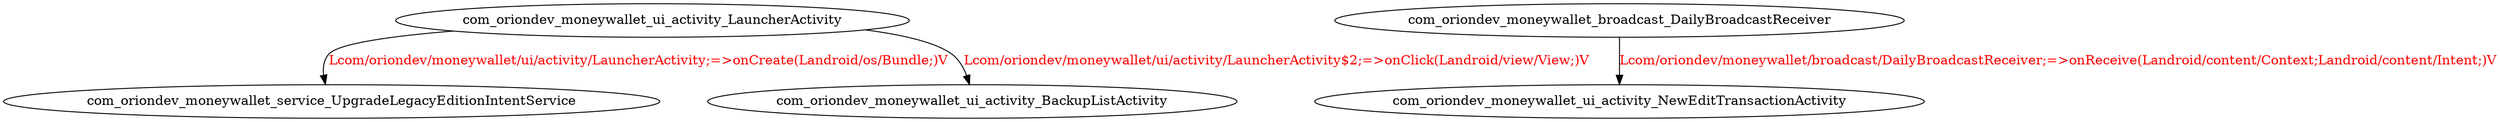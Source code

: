 digraph G {
com_oriondev_moneywallet_ui_activity_LauncherActivity -> com_oriondev_moneywallet_service_UpgradeLegacyEditionIntentService [label="Lcom/oriondev/moneywallet/ui/activity/LauncherActivity;=>onCreate(Landroid/os/Bundle;)V", fontcolor="red"];
com_oriondev_moneywallet_ui_activity_LauncherActivity -> com_oriondev_moneywallet_ui_activity_BackupListActivity [label="Lcom/oriondev/moneywallet/ui/activity/LauncherActivity$2;=>onClick(Landroid/view/View;)V", fontcolor="red"];
com_oriondev_moneywallet_broadcast_DailyBroadcastReceiver -> com_oriondev_moneywallet_ui_activity_NewEditTransactionActivity [label="Lcom/oriondev/moneywallet/broadcast/DailyBroadcastReceiver;=>onReceive(Landroid/content/Context;Landroid/content/Intent;)V", fontcolor="red"];
}